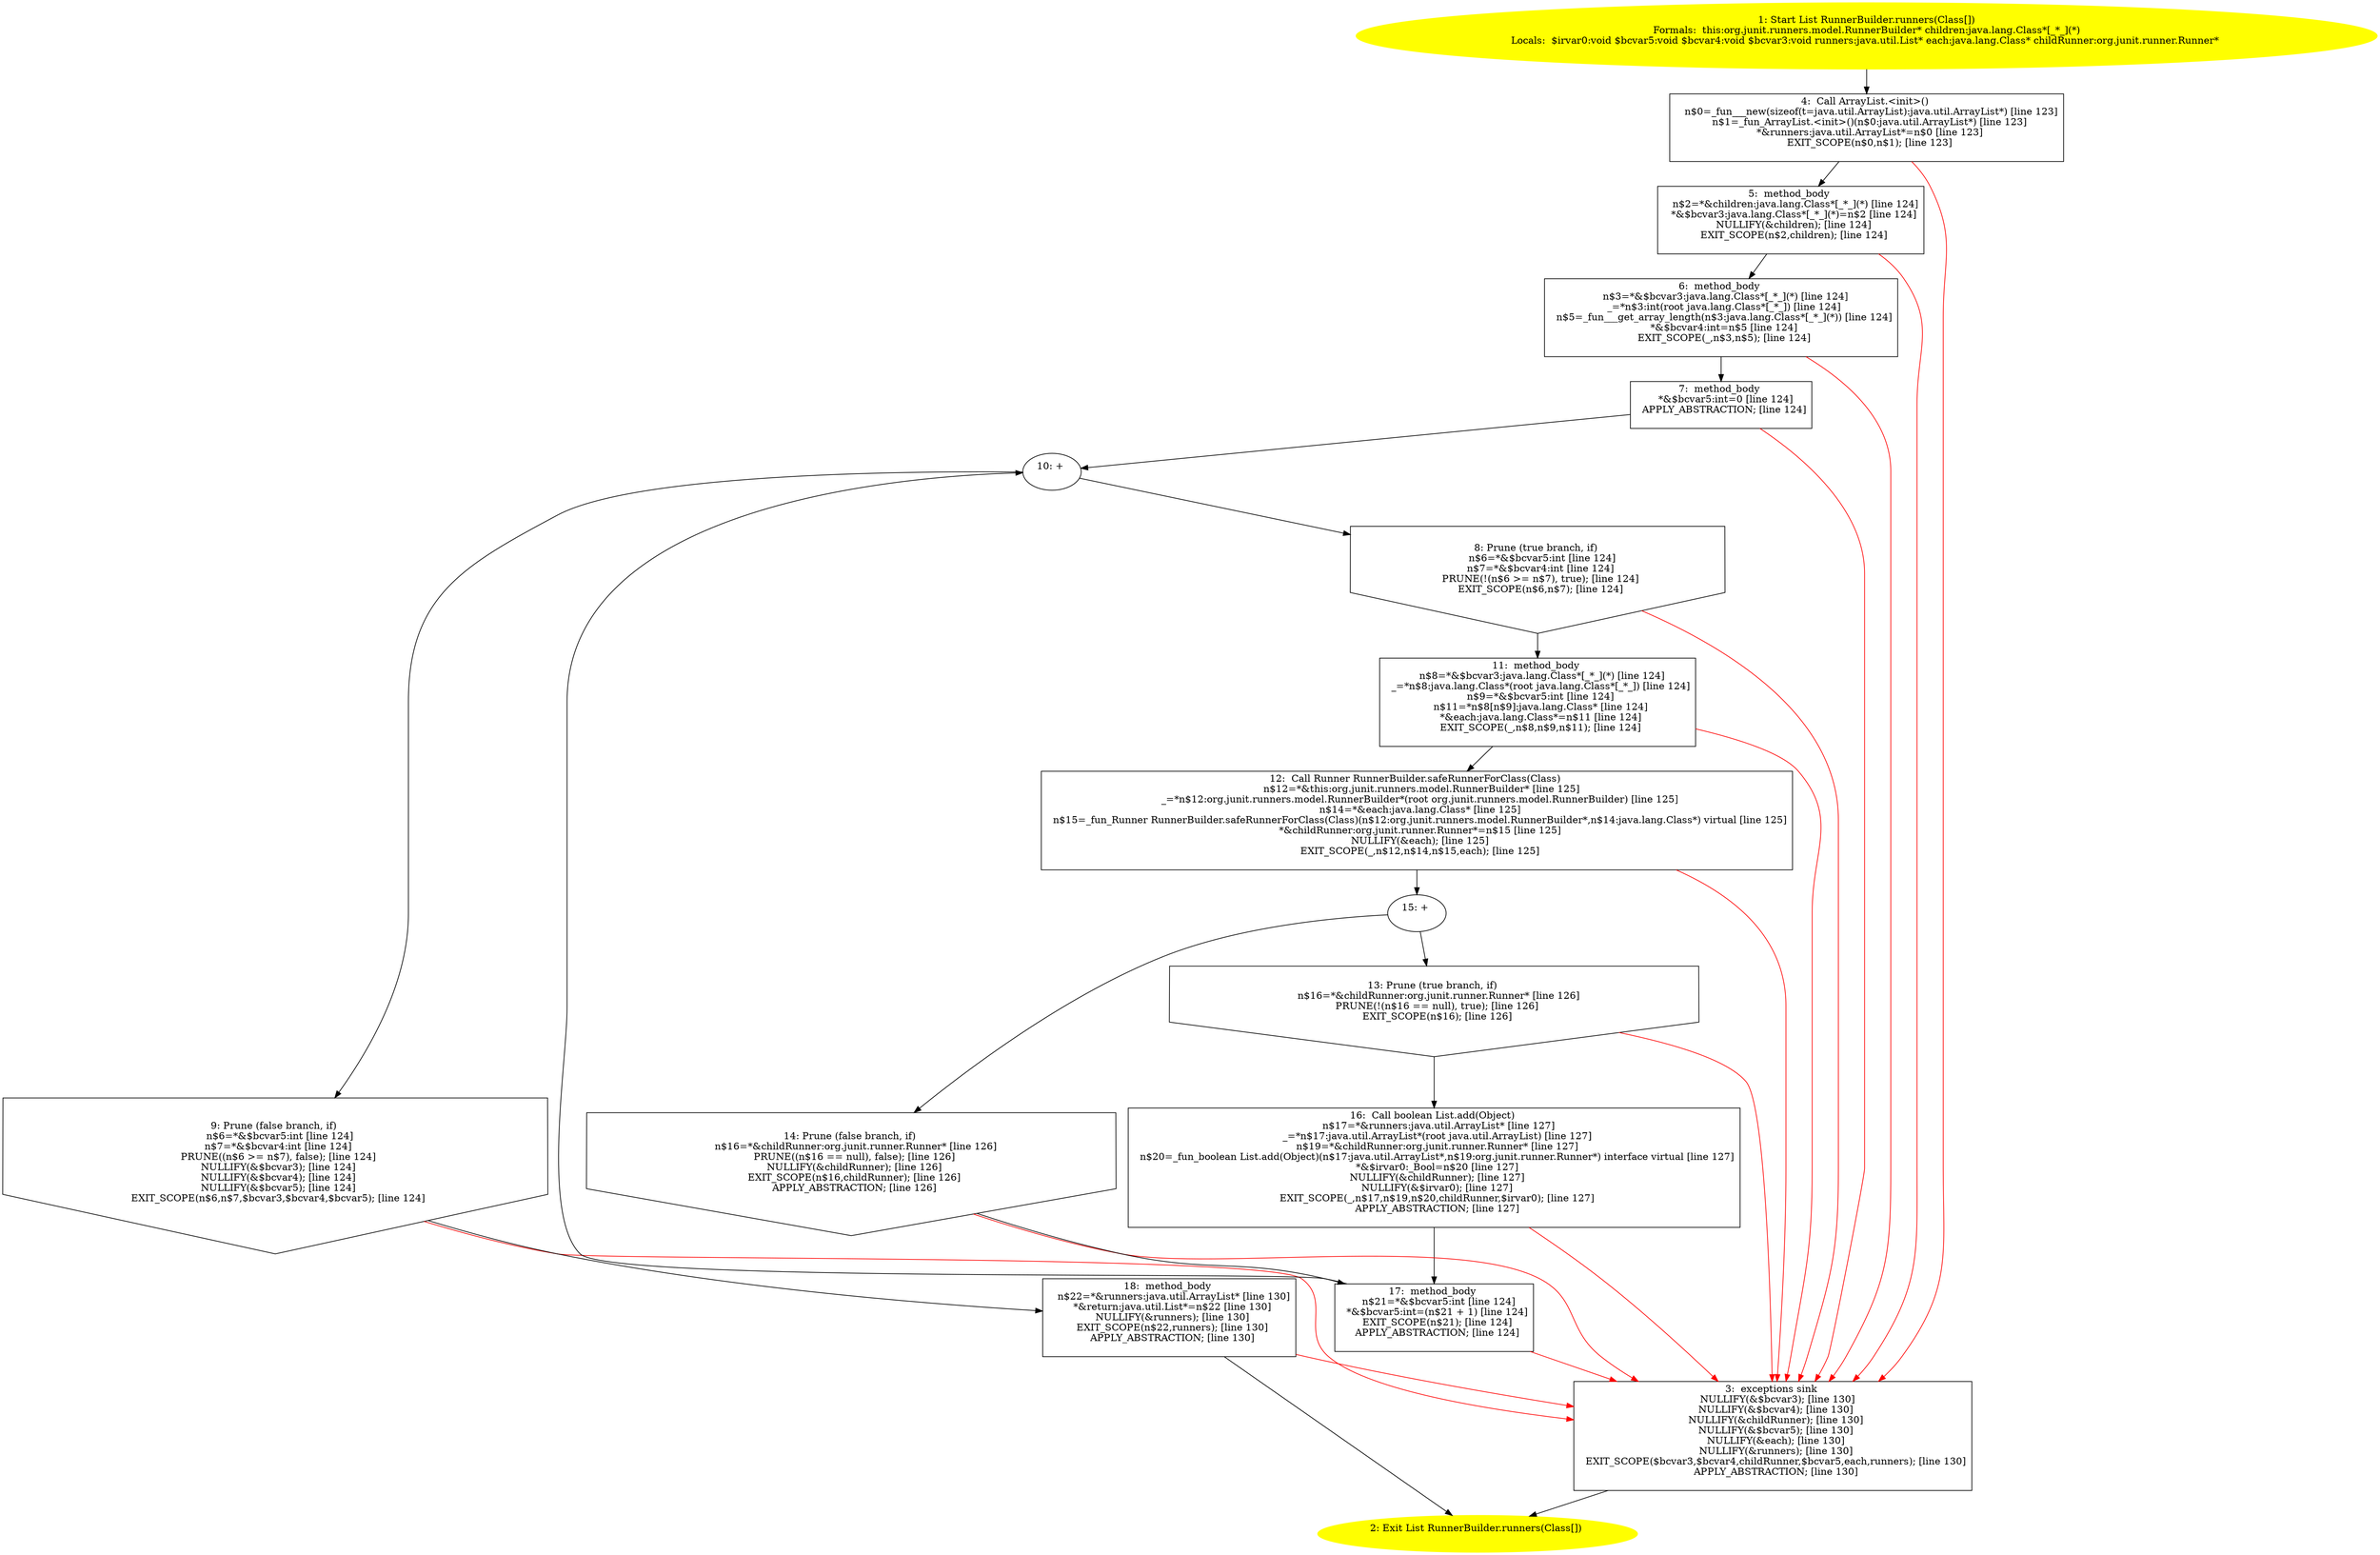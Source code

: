 /* @generated */
digraph cfg {
"org.junit.runners.model.RunnerBuilder.runners(java.lang.Class[]):java.util.List.80879a1e2c28069cd9c202cb4f5566fe_1" [label="1: Start List RunnerBuilder.runners(Class[])\nFormals:  this:org.junit.runners.model.RunnerBuilder* children:java.lang.Class*[_*_](*)\nLocals:  $irvar0:void $bcvar5:void $bcvar4:void $bcvar3:void runners:java.util.List* each:java.lang.Class* childRunner:org.junit.runner.Runner* \n  " color=yellow style=filled]
	

	 "org.junit.runners.model.RunnerBuilder.runners(java.lang.Class[]):java.util.List.80879a1e2c28069cd9c202cb4f5566fe_1" -> "org.junit.runners.model.RunnerBuilder.runners(java.lang.Class[]):java.util.List.80879a1e2c28069cd9c202cb4f5566fe_4" ;
"org.junit.runners.model.RunnerBuilder.runners(java.lang.Class[]):java.util.List.80879a1e2c28069cd9c202cb4f5566fe_2" [label="2: Exit List RunnerBuilder.runners(Class[]) \n  " color=yellow style=filled]
	

"org.junit.runners.model.RunnerBuilder.runners(java.lang.Class[]):java.util.List.80879a1e2c28069cd9c202cb4f5566fe_3" [label="3:  exceptions sink \n   NULLIFY(&$bcvar3); [line 130]\n  NULLIFY(&$bcvar4); [line 130]\n  NULLIFY(&childRunner); [line 130]\n  NULLIFY(&$bcvar5); [line 130]\n  NULLIFY(&each); [line 130]\n  NULLIFY(&runners); [line 130]\n  EXIT_SCOPE($bcvar3,$bcvar4,childRunner,$bcvar5,each,runners); [line 130]\n  APPLY_ABSTRACTION; [line 130]\n " shape="box"]
	

	 "org.junit.runners.model.RunnerBuilder.runners(java.lang.Class[]):java.util.List.80879a1e2c28069cd9c202cb4f5566fe_3" -> "org.junit.runners.model.RunnerBuilder.runners(java.lang.Class[]):java.util.List.80879a1e2c28069cd9c202cb4f5566fe_2" ;
"org.junit.runners.model.RunnerBuilder.runners(java.lang.Class[]):java.util.List.80879a1e2c28069cd9c202cb4f5566fe_4" [label="4:  Call ArrayList.<init>() \n   n$0=_fun___new(sizeof(t=java.util.ArrayList):java.util.ArrayList*) [line 123]\n  n$1=_fun_ArrayList.<init>()(n$0:java.util.ArrayList*) [line 123]\n  *&runners:java.util.ArrayList*=n$0 [line 123]\n  EXIT_SCOPE(n$0,n$1); [line 123]\n " shape="box"]
	

	 "org.junit.runners.model.RunnerBuilder.runners(java.lang.Class[]):java.util.List.80879a1e2c28069cd9c202cb4f5566fe_4" -> "org.junit.runners.model.RunnerBuilder.runners(java.lang.Class[]):java.util.List.80879a1e2c28069cd9c202cb4f5566fe_5" ;
	 "org.junit.runners.model.RunnerBuilder.runners(java.lang.Class[]):java.util.List.80879a1e2c28069cd9c202cb4f5566fe_4" -> "org.junit.runners.model.RunnerBuilder.runners(java.lang.Class[]):java.util.List.80879a1e2c28069cd9c202cb4f5566fe_3" [color="red" ];
"org.junit.runners.model.RunnerBuilder.runners(java.lang.Class[]):java.util.List.80879a1e2c28069cd9c202cb4f5566fe_5" [label="5:  method_body \n   n$2=*&children:java.lang.Class*[_*_](*) [line 124]\n  *&$bcvar3:java.lang.Class*[_*_](*)=n$2 [line 124]\n  NULLIFY(&children); [line 124]\n  EXIT_SCOPE(n$2,children); [line 124]\n " shape="box"]
	

	 "org.junit.runners.model.RunnerBuilder.runners(java.lang.Class[]):java.util.List.80879a1e2c28069cd9c202cb4f5566fe_5" -> "org.junit.runners.model.RunnerBuilder.runners(java.lang.Class[]):java.util.List.80879a1e2c28069cd9c202cb4f5566fe_6" ;
	 "org.junit.runners.model.RunnerBuilder.runners(java.lang.Class[]):java.util.List.80879a1e2c28069cd9c202cb4f5566fe_5" -> "org.junit.runners.model.RunnerBuilder.runners(java.lang.Class[]):java.util.List.80879a1e2c28069cd9c202cb4f5566fe_3" [color="red" ];
"org.junit.runners.model.RunnerBuilder.runners(java.lang.Class[]):java.util.List.80879a1e2c28069cd9c202cb4f5566fe_6" [label="6:  method_body \n   n$3=*&$bcvar3:java.lang.Class*[_*_](*) [line 124]\n  _=*n$3:int(root java.lang.Class*[_*_]) [line 124]\n  n$5=_fun___get_array_length(n$3:java.lang.Class*[_*_](*)) [line 124]\n  *&$bcvar4:int=n$5 [line 124]\n  EXIT_SCOPE(_,n$3,n$5); [line 124]\n " shape="box"]
	

	 "org.junit.runners.model.RunnerBuilder.runners(java.lang.Class[]):java.util.List.80879a1e2c28069cd9c202cb4f5566fe_6" -> "org.junit.runners.model.RunnerBuilder.runners(java.lang.Class[]):java.util.List.80879a1e2c28069cd9c202cb4f5566fe_7" ;
	 "org.junit.runners.model.RunnerBuilder.runners(java.lang.Class[]):java.util.List.80879a1e2c28069cd9c202cb4f5566fe_6" -> "org.junit.runners.model.RunnerBuilder.runners(java.lang.Class[]):java.util.List.80879a1e2c28069cd9c202cb4f5566fe_3" [color="red" ];
"org.junit.runners.model.RunnerBuilder.runners(java.lang.Class[]):java.util.List.80879a1e2c28069cd9c202cb4f5566fe_7" [label="7:  method_body \n   *&$bcvar5:int=0 [line 124]\n  APPLY_ABSTRACTION; [line 124]\n " shape="box"]
	

	 "org.junit.runners.model.RunnerBuilder.runners(java.lang.Class[]):java.util.List.80879a1e2c28069cd9c202cb4f5566fe_7" -> "org.junit.runners.model.RunnerBuilder.runners(java.lang.Class[]):java.util.List.80879a1e2c28069cd9c202cb4f5566fe_10" ;
	 "org.junit.runners.model.RunnerBuilder.runners(java.lang.Class[]):java.util.List.80879a1e2c28069cd9c202cb4f5566fe_7" -> "org.junit.runners.model.RunnerBuilder.runners(java.lang.Class[]):java.util.List.80879a1e2c28069cd9c202cb4f5566fe_3" [color="red" ];
"org.junit.runners.model.RunnerBuilder.runners(java.lang.Class[]):java.util.List.80879a1e2c28069cd9c202cb4f5566fe_8" [label="8: Prune (true branch, if) \n   n$6=*&$bcvar5:int [line 124]\n  n$7=*&$bcvar4:int [line 124]\n  PRUNE(!(n$6 >= n$7), true); [line 124]\n  EXIT_SCOPE(n$6,n$7); [line 124]\n " shape="invhouse"]
	

	 "org.junit.runners.model.RunnerBuilder.runners(java.lang.Class[]):java.util.List.80879a1e2c28069cd9c202cb4f5566fe_8" -> "org.junit.runners.model.RunnerBuilder.runners(java.lang.Class[]):java.util.List.80879a1e2c28069cd9c202cb4f5566fe_11" ;
	 "org.junit.runners.model.RunnerBuilder.runners(java.lang.Class[]):java.util.List.80879a1e2c28069cd9c202cb4f5566fe_8" -> "org.junit.runners.model.RunnerBuilder.runners(java.lang.Class[]):java.util.List.80879a1e2c28069cd9c202cb4f5566fe_3" [color="red" ];
"org.junit.runners.model.RunnerBuilder.runners(java.lang.Class[]):java.util.List.80879a1e2c28069cd9c202cb4f5566fe_9" [label="9: Prune (false branch, if) \n   n$6=*&$bcvar5:int [line 124]\n  n$7=*&$bcvar4:int [line 124]\n  PRUNE((n$6 >= n$7), false); [line 124]\n  NULLIFY(&$bcvar3); [line 124]\n  NULLIFY(&$bcvar4); [line 124]\n  NULLIFY(&$bcvar5); [line 124]\n  EXIT_SCOPE(n$6,n$7,$bcvar3,$bcvar4,$bcvar5); [line 124]\n " shape="invhouse"]
	

	 "org.junit.runners.model.RunnerBuilder.runners(java.lang.Class[]):java.util.List.80879a1e2c28069cd9c202cb4f5566fe_9" -> "org.junit.runners.model.RunnerBuilder.runners(java.lang.Class[]):java.util.List.80879a1e2c28069cd9c202cb4f5566fe_18" ;
	 "org.junit.runners.model.RunnerBuilder.runners(java.lang.Class[]):java.util.List.80879a1e2c28069cd9c202cb4f5566fe_9" -> "org.junit.runners.model.RunnerBuilder.runners(java.lang.Class[]):java.util.List.80879a1e2c28069cd9c202cb4f5566fe_3" [color="red" ];
"org.junit.runners.model.RunnerBuilder.runners(java.lang.Class[]):java.util.List.80879a1e2c28069cd9c202cb4f5566fe_10" [label="10: + \n  " ]
	

	 "org.junit.runners.model.RunnerBuilder.runners(java.lang.Class[]):java.util.List.80879a1e2c28069cd9c202cb4f5566fe_10" -> "org.junit.runners.model.RunnerBuilder.runners(java.lang.Class[]):java.util.List.80879a1e2c28069cd9c202cb4f5566fe_8" ;
	 "org.junit.runners.model.RunnerBuilder.runners(java.lang.Class[]):java.util.List.80879a1e2c28069cd9c202cb4f5566fe_10" -> "org.junit.runners.model.RunnerBuilder.runners(java.lang.Class[]):java.util.List.80879a1e2c28069cd9c202cb4f5566fe_9" ;
"org.junit.runners.model.RunnerBuilder.runners(java.lang.Class[]):java.util.List.80879a1e2c28069cd9c202cb4f5566fe_11" [label="11:  method_body \n   n$8=*&$bcvar3:java.lang.Class*[_*_](*) [line 124]\n  _=*n$8:java.lang.Class*(root java.lang.Class*[_*_]) [line 124]\n  n$9=*&$bcvar5:int [line 124]\n  n$11=*n$8[n$9]:java.lang.Class* [line 124]\n  *&each:java.lang.Class*=n$11 [line 124]\n  EXIT_SCOPE(_,n$8,n$9,n$11); [line 124]\n " shape="box"]
	

	 "org.junit.runners.model.RunnerBuilder.runners(java.lang.Class[]):java.util.List.80879a1e2c28069cd9c202cb4f5566fe_11" -> "org.junit.runners.model.RunnerBuilder.runners(java.lang.Class[]):java.util.List.80879a1e2c28069cd9c202cb4f5566fe_12" ;
	 "org.junit.runners.model.RunnerBuilder.runners(java.lang.Class[]):java.util.List.80879a1e2c28069cd9c202cb4f5566fe_11" -> "org.junit.runners.model.RunnerBuilder.runners(java.lang.Class[]):java.util.List.80879a1e2c28069cd9c202cb4f5566fe_3" [color="red" ];
"org.junit.runners.model.RunnerBuilder.runners(java.lang.Class[]):java.util.List.80879a1e2c28069cd9c202cb4f5566fe_12" [label="12:  Call Runner RunnerBuilder.safeRunnerForClass(Class) \n   n$12=*&this:org.junit.runners.model.RunnerBuilder* [line 125]\n  _=*n$12:org.junit.runners.model.RunnerBuilder*(root org.junit.runners.model.RunnerBuilder) [line 125]\n  n$14=*&each:java.lang.Class* [line 125]\n  n$15=_fun_Runner RunnerBuilder.safeRunnerForClass(Class)(n$12:org.junit.runners.model.RunnerBuilder*,n$14:java.lang.Class*) virtual [line 125]\n  *&childRunner:org.junit.runner.Runner*=n$15 [line 125]\n  NULLIFY(&each); [line 125]\n  EXIT_SCOPE(_,n$12,n$14,n$15,each); [line 125]\n " shape="box"]
	

	 "org.junit.runners.model.RunnerBuilder.runners(java.lang.Class[]):java.util.List.80879a1e2c28069cd9c202cb4f5566fe_12" -> "org.junit.runners.model.RunnerBuilder.runners(java.lang.Class[]):java.util.List.80879a1e2c28069cd9c202cb4f5566fe_15" ;
	 "org.junit.runners.model.RunnerBuilder.runners(java.lang.Class[]):java.util.List.80879a1e2c28069cd9c202cb4f5566fe_12" -> "org.junit.runners.model.RunnerBuilder.runners(java.lang.Class[]):java.util.List.80879a1e2c28069cd9c202cb4f5566fe_3" [color="red" ];
"org.junit.runners.model.RunnerBuilder.runners(java.lang.Class[]):java.util.List.80879a1e2c28069cd9c202cb4f5566fe_13" [label="13: Prune (true branch, if) \n   n$16=*&childRunner:org.junit.runner.Runner* [line 126]\n  PRUNE(!(n$16 == null), true); [line 126]\n  EXIT_SCOPE(n$16); [line 126]\n " shape="invhouse"]
	

	 "org.junit.runners.model.RunnerBuilder.runners(java.lang.Class[]):java.util.List.80879a1e2c28069cd9c202cb4f5566fe_13" -> "org.junit.runners.model.RunnerBuilder.runners(java.lang.Class[]):java.util.List.80879a1e2c28069cd9c202cb4f5566fe_16" ;
	 "org.junit.runners.model.RunnerBuilder.runners(java.lang.Class[]):java.util.List.80879a1e2c28069cd9c202cb4f5566fe_13" -> "org.junit.runners.model.RunnerBuilder.runners(java.lang.Class[]):java.util.List.80879a1e2c28069cd9c202cb4f5566fe_3" [color="red" ];
"org.junit.runners.model.RunnerBuilder.runners(java.lang.Class[]):java.util.List.80879a1e2c28069cd9c202cb4f5566fe_14" [label="14: Prune (false branch, if) \n   n$16=*&childRunner:org.junit.runner.Runner* [line 126]\n  PRUNE((n$16 == null), false); [line 126]\n  NULLIFY(&childRunner); [line 126]\n  EXIT_SCOPE(n$16,childRunner); [line 126]\n  APPLY_ABSTRACTION; [line 126]\n " shape="invhouse"]
	

	 "org.junit.runners.model.RunnerBuilder.runners(java.lang.Class[]):java.util.List.80879a1e2c28069cd9c202cb4f5566fe_14" -> "org.junit.runners.model.RunnerBuilder.runners(java.lang.Class[]):java.util.List.80879a1e2c28069cd9c202cb4f5566fe_17" ;
	 "org.junit.runners.model.RunnerBuilder.runners(java.lang.Class[]):java.util.List.80879a1e2c28069cd9c202cb4f5566fe_14" -> "org.junit.runners.model.RunnerBuilder.runners(java.lang.Class[]):java.util.List.80879a1e2c28069cd9c202cb4f5566fe_3" [color="red" ];
"org.junit.runners.model.RunnerBuilder.runners(java.lang.Class[]):java.util.List.80879a1e2c28069cd9c202cb4f5566fe_15" [label="15: + \n  " ]
	

	 "org.junit.runners.model.RunnerBuilder.runners(java.lang.Class[]):java.util.List.80879a1e2c28069cd9c202cb4f5566fe_15" -> "org.junit.runners.model.RunnerBuilder.runners(java.lang.Class[]):java.util.List.80879a1e2c28069cd9c202cb4f5566fe_13" ;
	 "org.junit.runners.model.RunnerBuilder.runners(java.lang.Class[]):java.util.List.80879a1e2c28069cd9c202cb4f5566fe_15" -> "org.junit.runners.model.RunnerBuilder.runners(java.lang.Class[]):java.util.List.80879a1e2c28069cd9c202cb4f5566fe_14" ;
"org.junit.runners.model.RunnerBuilder.runners(java.lang.Class[]):java.util.List.80879a1e2c28069cd9c202cb4f5566fe_16" [label="16:  Call boolean List.add(Object) \n   n$17=*&runners:java.util.ArrayList* [line 127]\n  _=*n$17:java.util.ArrayList*(root java.util.ArrayList) [line 127]\n  n$19=*&childRunner:org.junit.runner.Runner* [line 127]\n  n$20=_fun_boolean List.add(Object)(n$17:java.util.ArrayList*,n$19:org.junit.runner.Runner*) interface virtual [line 127]\n  *&$irvar0:_Bool=n$20 [line 127]\n  NULLIFY(&childRunner); [line 127]\n  NULLIFY(&$irvar0); [line 127]\n  EXIT_SCOPE(_,n$17,n$19,n$20,childRunner,$irvar0); [line 127]\n  APPLY_ABSTRACTION; [line 127]\n " shape="box"]
	

	 "org.junit.runners.model.RunnerBuilder.runners(java.lang.Class[]):java.util.List.80879a1e2c28069cd9c202cb4f5566fe_16" -> "org.junit.runners.model.RunnerBuilder.runners(java.lang.Class[]):java.util.List.80879a1e2c28069cd9c202cb4f5566fe_17" ;
	 "org.junit.runners.model.RunnerBuilder.runners(java.lang.Class[]):java.util.List.80879a1e2c28069cd9c202cb4f5566fe_16" -> "org.junit.runners.model.RunnerBuilder.runners(java.lang.Class[]):java.util.List.80879a1e2c28069cd9c202cb4f5566fe_3" [color="red" ];
"org.junit.runners.model.RunnerBuilder.runners(java.lang.Class[]):java.util.List.80879a1e2c28069cd9c202cb4f5566fe_17" [label="17:  method_body \n   n$21=*&$bcvar5:int [line 124]\n  *&$bcvar5:int=(n$21 + 1) [line 124]\n  EXIT_SCOPE(n$21); [line 124]\n  APPLY_ABSTRACTION; [line 124]\n " shape="box"]
	

	 "org.junit.runners.model.RunnerBuilder.runners(java.lang.Class[]):java.util.List.80879a1e2c28069cd9c202cb4f5566fe_17" -> "org.junit.runners.model.RunnerBuilder.runners(java.lang.Class[]):java.util.List.80879a1e2c28069cd9c202cb4f5566fe_10" ;
	 "org.junit.runners.model.RunnerBuilder.runners(java.lang.Class[]):java.util.List.80879a1e2c28069cd9c202cb4f5566fe_17" -> "org.junit.runners.model.RunnerBuilder.runners(java.lang.Class[]):java.util.List.80879a1e2c28069cd9c202cb4f5566fe_3" [color="red" ];
"org.junit.runners.model.RunnerBuilder.runners(java.lang.Class[]):java.util.List.80879a1e2c28069cd9c202cb4f5566fe_18" [label="18:  method_body \n   n$22=*&runners:java.util.ArrayList* [line 130]\n  *&return:java.util.List*=n$22 [line 130]\n  NULLIFY(&runners); [line 130]\n  EXIT_SCOPE(n$22,runners); [line 130]\n  APPLY_ABSTRACTION; [line 130]\n " shape="box"]
	

	 "org.junit.runners.model.RunnerBuilder.runners(java.lang.Class[]):java.util.List.80879a1e2c28069cd9c202cb4f5566fe_18" -> "org.junit.runners.model.RunnerBuilder.runners(java.lang.Class[]):java.util.List.80879a1e2c28069cd9c202cb4f5566fe_2" ;
	 "org.junit.runners.model.RunnerBuilder.runners(java.lang.Class[]):java.util.List.80879a1e2c28069cd9c202cb4f5566fe_18" -> "org.junit.runners.model.RunnerBuilder.runners(java.lang.Class[]):java.util.List.80879a1e2c28069cd9c202cb4f5566fe_3" [color="red" ];
}
